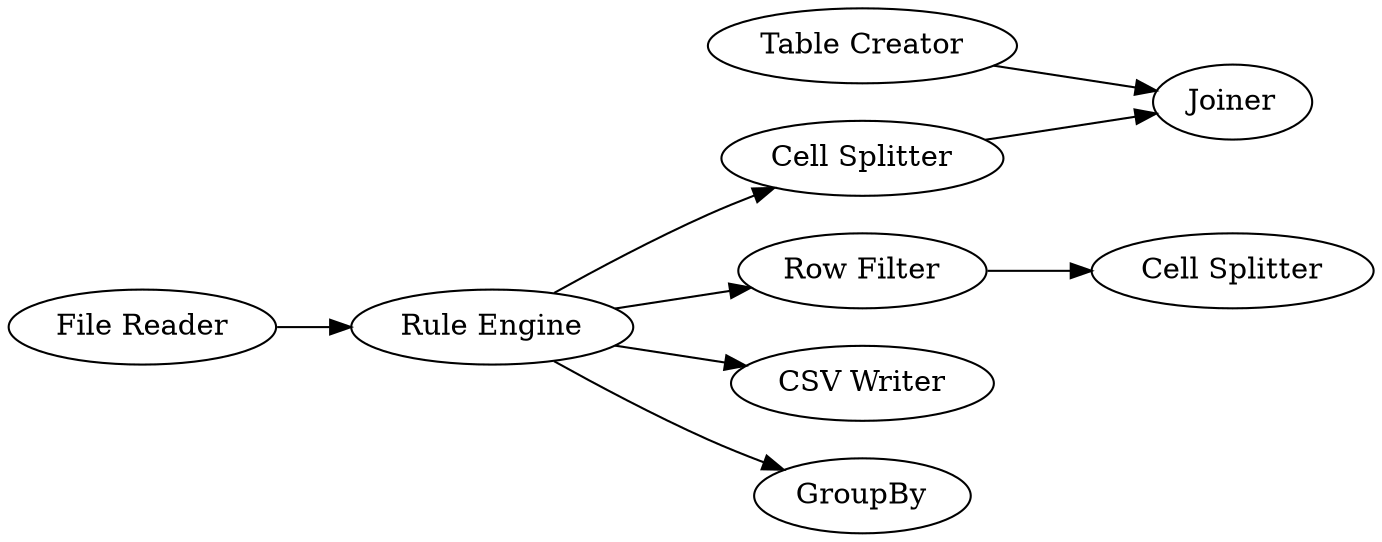 digraph {
	4 -> 5
	8 -> 9
	2 -> 6
	1 -> 2
	2 -> 3
	2 -> 8
	2 -> 4
	7 -> 9
	5 [label="Cell Splitter"]
	1 [label="File Reader"]
	7 [label="Table Creator"]
	9 [label=Joiner]
	4 [label="Row Filter"]
	6 [label="CSV Writer"]
	8 [label="Cell Splitter"]
	3 [label=GroupBy]
	2 [label="Rule Engine"]
	rankdir=LR
}
